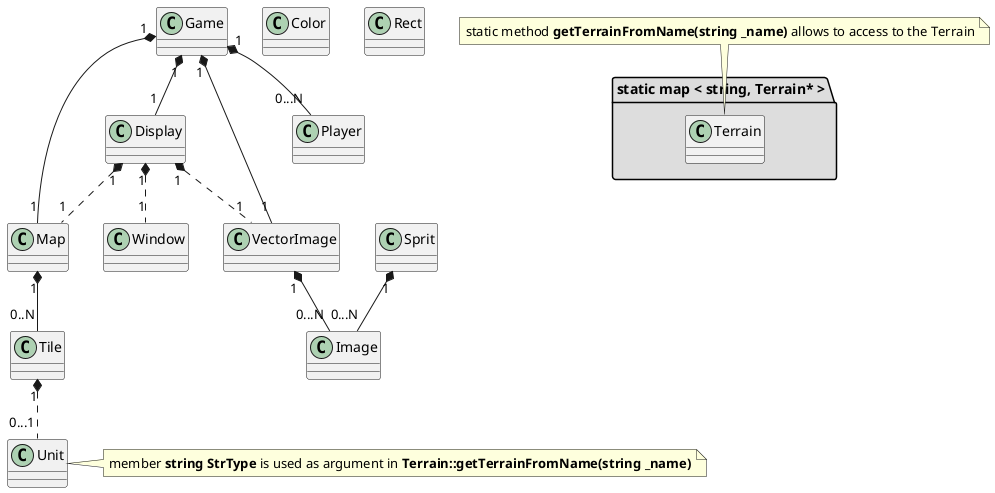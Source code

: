 @startuml

class Game {

}

class Map {
}

class Tile {

}

class Display {

}

class VectorImage{

}

class Window {

}

class Unit {
}


class Sprit{
}

class Image {
}

class Player{
}

class Color{
}

class Rect{
}

Map "1" *-- "0..N" Tile

Game "1" *-- "1" Map

Display "1" *.. "1" Map
Game "1" *-- "1" Display
Display "1" *.. "1" Window
Display "1" *.. "1" VectorImage
Game "1" *-- "1" VectorImage
Tile "1" *.. "0...1" Unit
Sprit "1" *-- "0...N" Image
VectorImage "1" *-- "0...N" Image
Game "1" *-- "0...N" Player

package "static map < string, Terrain* >" #DDDDDD {
  class Terrain
}

note right of Unit : member <b>string StrType</b> is used as argument in <b>Terrain::getTerrainFromName(string _name)</b>
note top of Terrain: static method <b>getTerrainFromName(string _name)</b> allows to access to the Terrain

@enduml